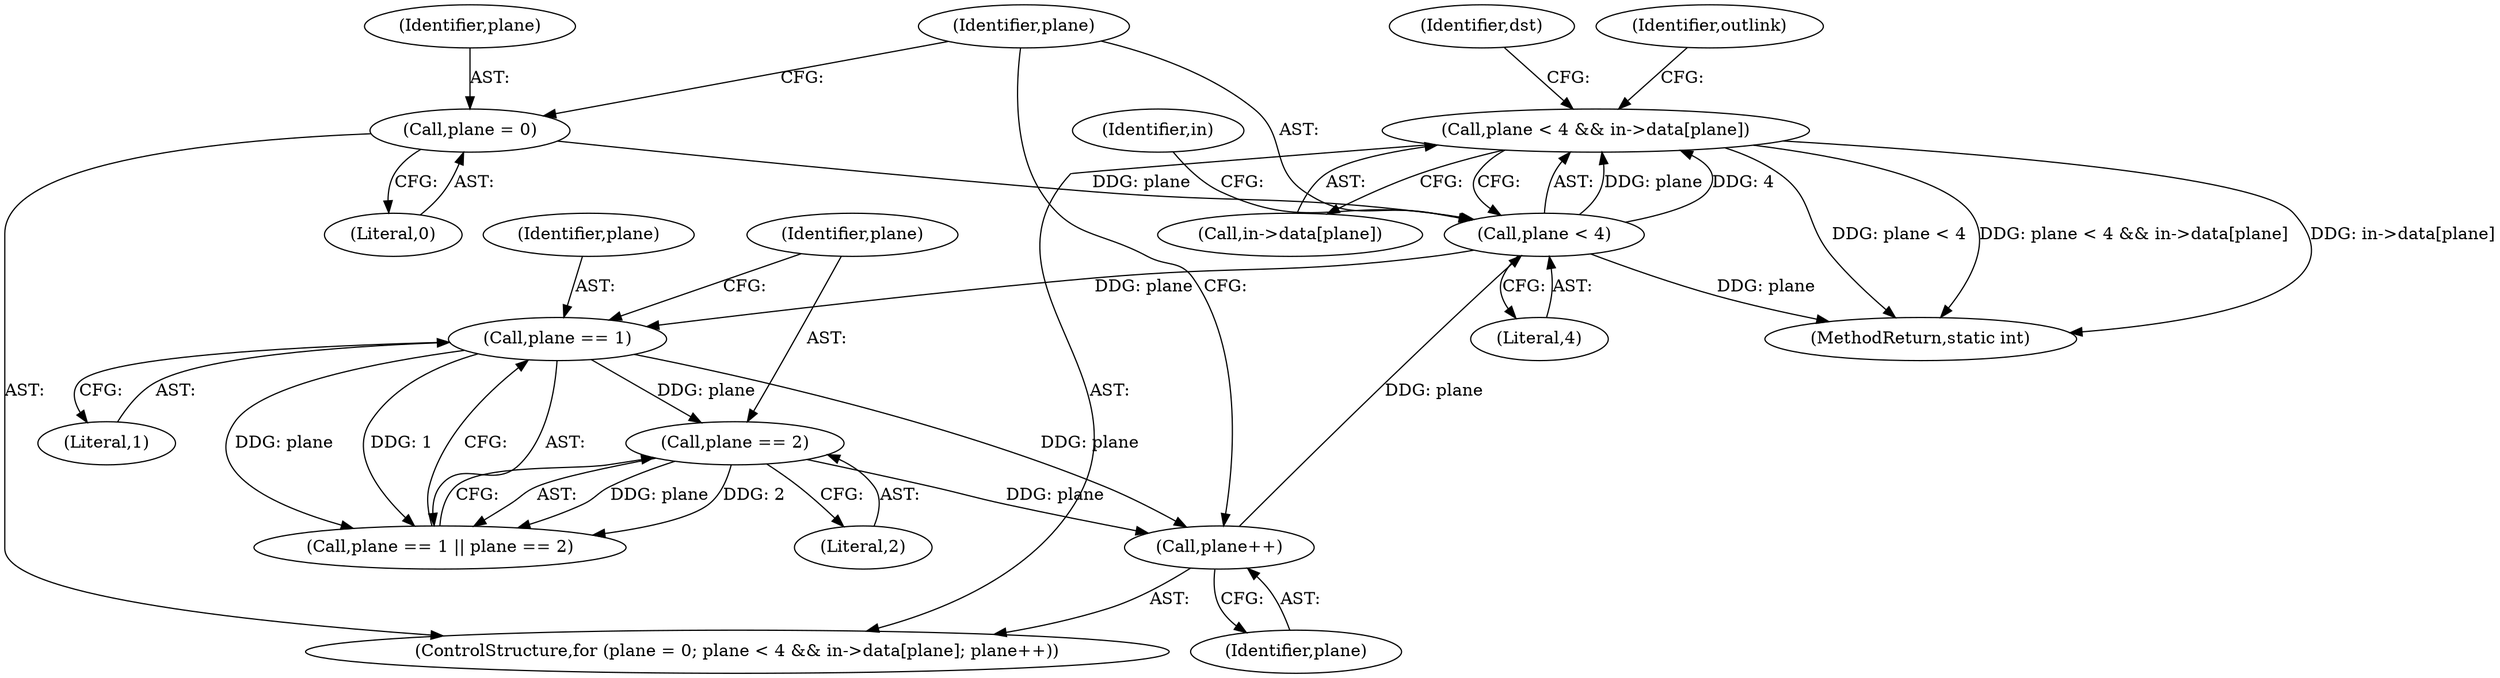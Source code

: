 digraph "0_FFmpeg_e43a0a232dbf6d3c161823c2e07c52e76227a1bc_10@array" {
"1000316" [label="(Call,plane < 4 && in->data[plane])"];
"1000317" [label="(Call,plane < 4)"];
"1000325" [label="(Call,plane++)"];
"1000376" [label="(Call,plane == 1)"];
"1000379" [label="(Call,plane == 2)"];
"1000313" [label="(Call,plane = 0)"];
"1000315" [label="(Literal,0)"];
"1000377" [label="(Identifier,plane)"];
"1000375" [label="(Call,plane == 1 || plane == 2)"];
"1000505" [label="(MethodReturn,static int)"];
"1000313" [label="(Call,plane = 0)"];
"1000325" [label="(Call,plane++)"];
"1000326" [label="(Identifier,plane)"];
"1000320" [label="(Call,in->data[plane])"];
"1000318" [label="(Identifier,plane)"];
"1000378" [label="(Literal,1)"];
"1000376" [label="(Call,plane == 1)"];
"1000322" [label="(Identifier,in)"];
"1000319" [label="(Literal,4)"];
"1000330" [label="(Identifier,dst)"];
"1000316" [label="(Call,plane < 4 && in->data[plane])"];
"1000379" [label="(Call,plane == 2)"];
"1000381" [label="(Literal,2)"];
"1000503" [label="(Identifier,outlink)"];
"1000317" [label="(Call,plane < 4)"];
"1000314" [label="(Identifier,plane)"];
"1000312" [label="(ControlStructure,for (plane = 0; plane < 4 && in->data[plane]; plane++))"];
"1000380" [label="(Identifier,plane)"];
"1000316" -> "1000312"  [label="AST: "];
"1000316" -> "1000317"  [label="CFG: "];
"1000316" -> "1000320"  [label="CFG: "];
"1000317" -> "1000316"  [label="AST: "];
"1000320" -> "1000316"  [label="AST: "];
"1000330" -> "1000316"  [label="CFG: "];
"1000503" -> "1000316"  [label="CFG: "];
"1000316" -> "1000505"  [label="DDG: plane < 4 && in->data[plane]"];
"1000316" -> "1000505"  [label="DDG: in->data[plane]"];
"1000316" -> "1000505"  [label="DDG: plane < 4"];
"1000317" -> "1000316"  [label="DDG: plane"];
"1000317" -> "1000316"  [label="DDG: 4"];
"1000317" -> "1000319"  [label="CFG: "];
"1000318" -> "1000317"  [label="AST: "];
"1000319" -> "1000317"  [label="AST: "];
"1000322" -> "1000317"  [label="CFG: "];
"1000317" -> "1000505"  [label="DDG: plane"];
"1000325" -> "1000317"  [label="DDG: plane"];
"1000313" -> "1000317"  [label="DDG: plane"];
"1000317" -> "1000376"  [label="DDG: plane"];
"1000325" -> "1000312"  [label="AST: "];
"1000325" -> "1000326"  [label="CFG: "];
"1000326" -> "1000325"  [label="AST: "];
"1000318" -> "1000325"  [label="CFG: "];
"1000376" -> "1000325"  [label="DDG: plane"];
"1000379" -> "1000325"  [label="DDG: plane"];
"1000376" -> "1000375"  [label="AST: "];
"1000376" -> "1000378"  [label="CFG: "];
"1000377" -> "1000376"  [label="AST: "];
"1000378" -> "1000376"  [label="AST: "];
"1000380" -> "1000376"  [label="CFG: "];
"1000375" -> "1000376"  [label="CFG: "];
"1000376" -> "1000375"  [label="DDG: plane"];
"1000376" -> "1000375"  [label="DDG: 1"];
"1000376" -> "1000379"  [label="DDG: plane"];
"1000379" -> "1000375"  [label="AST: "];
"1000379" -> "1000381"  [label="CFG: "];
"1000380" -> "1000379"  [label="AST: "];
"1000381" -> "1000379"  [label="AST: "];
"1000375" -> "1000379"  [label="CFG: "];
"1000379" -> "1000375"  [label="DDG: plane"];
"1000379" -> "1000375"  [label="DDG: 2"];
"1000313" -> "1000312"  [label="AST: "];
"1000313" -> "1000315"  [label="CFG: "];
"1000314" -> "1000313"  [label="AST: "];
"1000315" -> "1000313"  [label="AST: "];
"1000318" -> "1000313"  [label="CFG: "];
}
